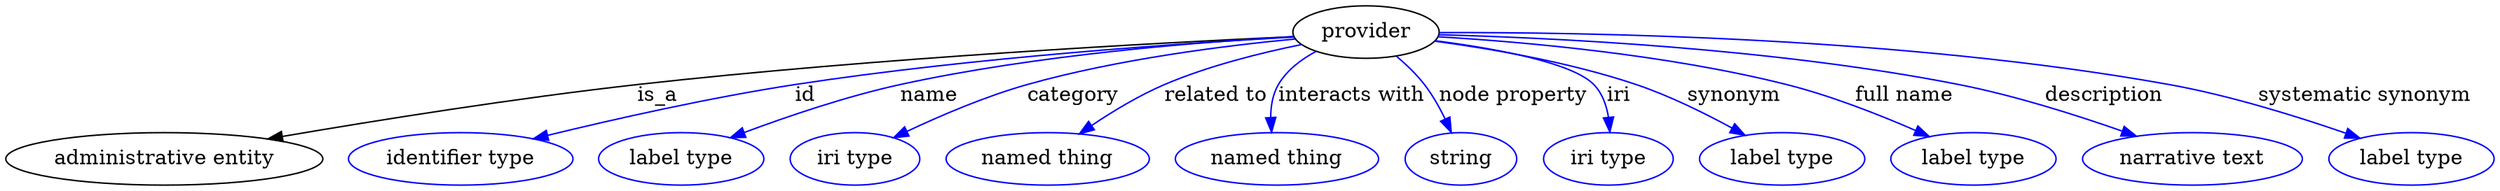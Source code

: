 digraph {
	graph [bb="0,0,1372.8,122"];
	node [label="\N"];
	provider	 [height=0.5,
		label=provider,
		pos="746.05,104",
		width=1.1129];
	"administrative entity"	 [height=0.5,
		pos="83.048,18",
		width=2.3069];
	provider -> "administrative entity"	 [label=is_a,
		lp="362.32,61",
		pos="e,144.81,30.042 706.33,101.58 634.91,96.966 480.13,85.752 350.5,68 272.4,57.306 253.51,50.601 176.05,36 169.1,34.691 161.87,33.315 \
154.64,31.93"];
	id	 [color=blue,
		height=0.5,
		label="identifier type",
		pos="244.05,18",
		width=1.652];
	provider -> id	 [color=blue,
		label=id,
		lp="444.49,61",
		pos="e,289.02,29.974 706.43,101.05 647.57,96.293 533.69,85.625 438.16,68 381.29,57.508 368.02,50.51 312.05,36 307.74,34.884 303.29,33.721 \
298.81,32.547",
		style=solid];
	name	 [color=blue,
		height=0.5,
		label="label type",
		pos="366.05,18",
		width=1.2425];
	provider -> name	 [color=blue,
		label=name,
		lp="512.21,61",
		pos="e,395.79,31.562 706.22,100.99 656.54,96.618 569.32,86.876 496.73,68 465.15,59.787 430.73,46.425 405.14,35.58",
		style=solid];
	category	 [color=blue,
		height=0.5,
		label="iri type",
		pos="464.05,18",
		width=0.9834];
	provider -> category	 [color=blue,
		label=category,
		lp="589.14,61",
		pos="e,487.32,31.759 707.1,99.296 669.87,94.097 612.52,84.235 564.85,68 541.02,59.881 515.63,47.26 496.29,36.731",
		style=solid];
	"related to"	 [color=blue,
		height=0.5,
		label="named thing",
		pos="571.05,18",
		width=1.5019];
	provider -> "related to"	 [color=blue,
		label="related to",
		lp="665.28,61",
		pos="e,590.34,34.853 710.55,95.151 689.04,89.058 661.44,79.91 638.58,68 624.52,60.678 610.24,50.567 598.44,41.352",
		style=solid];
	"interacts with"	 [color=blue,
		height=0.5,
		label="named thing",
		pos="697.05,18",
		width=1.5019];
	provider -> "interacts with"	 [color=blue,
		label="interacts with",
		lp="736.95,61",
		pos="e,693.79,36.057 719.46,90.311 711.15,84.606 702.94,77.15 698.24,68 694.84,61.386 693.58,53.601 693.41,46.17",
		style=solid];
	"node property"	 [color=blue,
		height=0.5,
		label=string,
		pos="799.05,18",
		width=0.8403];
	provider -> "node property"	 [color=blue,
		label="node property",
		lp="821.12,61",
		pos="e,791.3,35.582 760.44,86.927 765.04,81.101 770,74.431 774.05,68 778.63,60.726 783.04,52.498 786.84,44.848",
		style=solid];
	iri	 [color=blue,
		height=0.5,
		label="iri type",
		pos="883.05,18",
		width=0.9834];
	provider -> iri	 [color=blue,
		label=iri,
		lp="880.27,61",
		pos="e,880.18,36.422 782.76,96.508 812.79,89.725 852.16,79.118 864.05,68 870.25,62.202 874.44,54.171 877.27,46.239",
		style=solid];
	synonym	 [color=blue,
		height=0.5,
		label="label type",
		pos="981.05,18",
		width=1.2425];
	provider -> synonym	 [color=blue,
		label=synonym,
		lp="944.72,61",
		pos="e,957.16,33.356 783.56,97.38 813.11,91.513 855.02,81.735 890.05,68 910.16,60.115 931.37,48.659 948.26,38.701",
		style=solid];
	"full name"	 [color=blue,
		height=0.5,
		label="label type",
		pos="1088,18",
		width=1.2425];
	provider -> "full name"	 [color=blue,
		label="full name",
		lp="1039.7,61",
		pos="e,1060.7,32.387 785.86,100.83 831.9,96.459 909.63,86.87 974.05,68 1000.8,60.167 1029.5,47.543 1051.4,36.94",
		style=solid];
	description	 [color=blue,
		height=0.5,
		label="narrative text",
		pos="1208,18",
		width=1.5834];
	provider -> description	 [color=blue,
		label=description,
		lp="1148.2,61",
		pos="e,1174.7,32.615 786.21,102.59 847.96,99.744 969.6,91.428 1070,68 1102.8,60.371 1138.4,47.342 1165.2,36.497",
		style=solid];
	"systematic synonym"	 [color=blue,
		height=0.5,
		label="label type",
		pos="1328,18",
		width=1.2425];
	provider -> "systematic synonym"	 [color=blue,
		label="systematic synonym",
		lp="1289,61",
		pos="e,1297.3,31.13 786.13,101.98 879.22,97.085 1107.8,83.812 1183,68 1219.3,60.383 1259,46.281 1287.6,34.991",
		style=solid];
}
